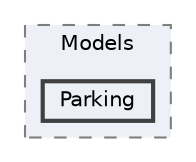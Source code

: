 digraph "D:/Projects/SECUiDEA_ERP/SECUiDEA_ERP_Server/SECUiDEA_ERP_Server/Models/Parking"
{
 // LATEX_PDF_SIZE
  bgcolor="transparent";
  edge [fontname=Helvetica,fontsize=10,labelfontname=Helvetica,labelfontsize=10];
  node [fontname=Helvetica,fontsize=10,shape=box,height=0.2,width=0.4];
  compound=true
  subgraph clusterdir_e5e918697ed6865781213355e6f6b08a {
    graph [ bgcolor="#edf0f7", pencolor="grey50", label="Models", fontname=Helvetica,fontsize=10 style="filled,dashed", URL="dir_e5e918697ed6865781213355e6f6b08a.html",tooltip=""]
  dir_a31c4e70d66ce299f19238a808990f42 [label="Parking", fillcolor="#edf0f7", color="grey25", style="filled,bold", URL="dir_a31c4e70d66ce299f19238a808990f42.html",tooltip=""];
  }
}
